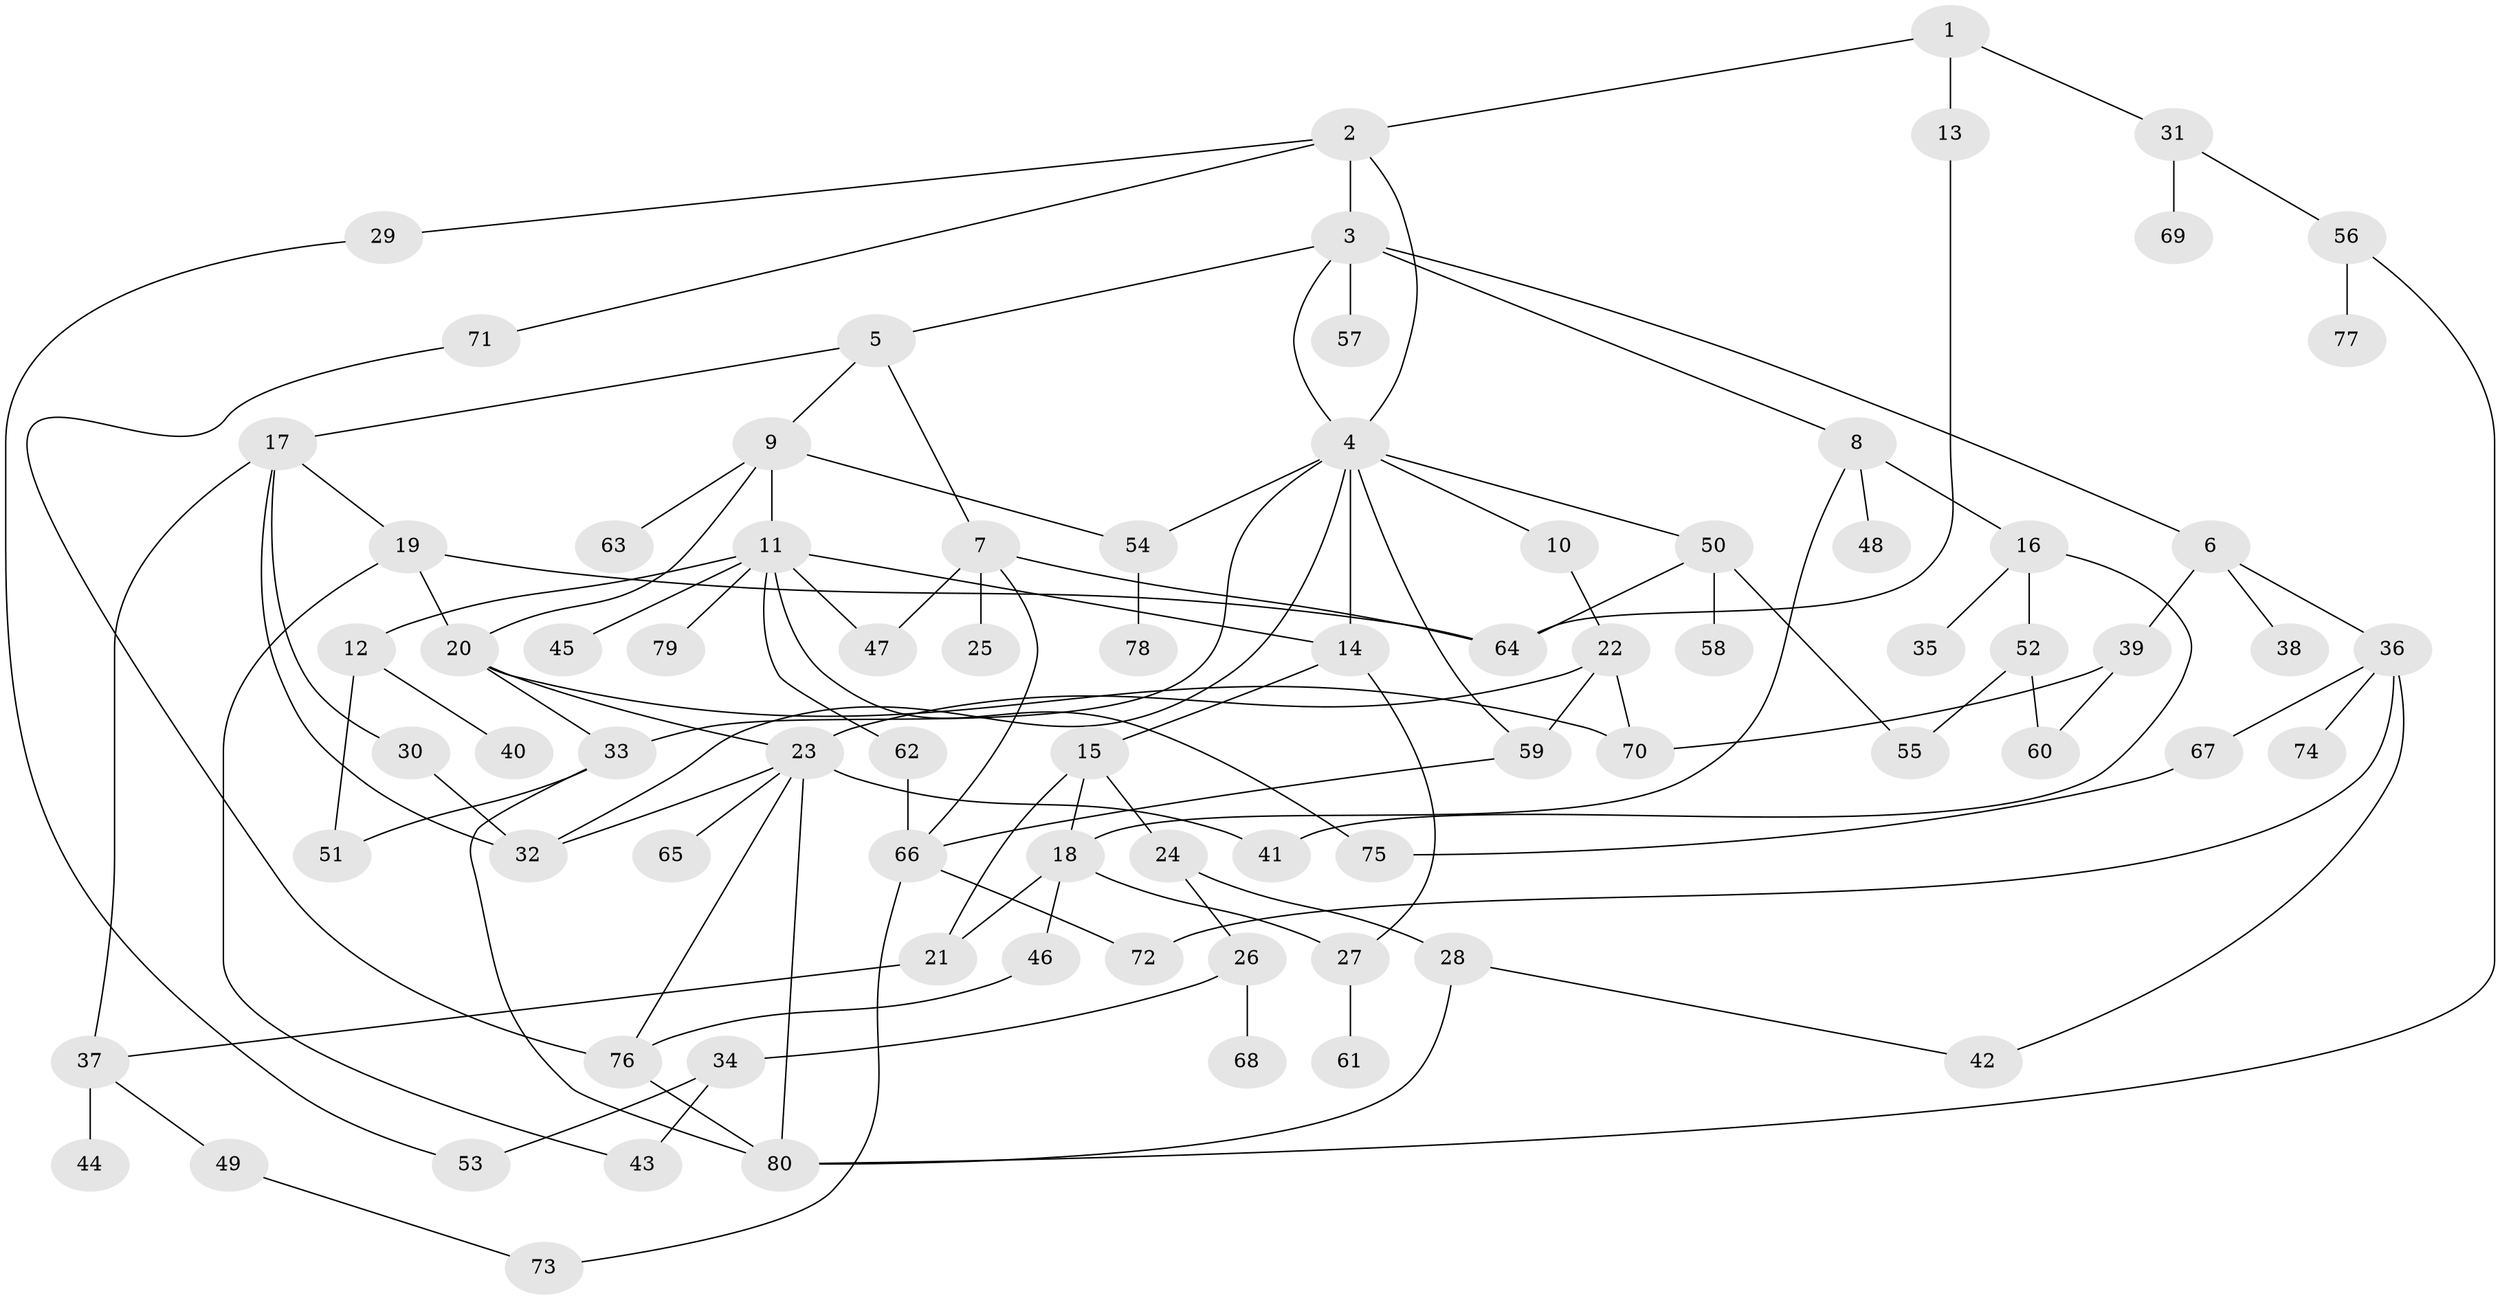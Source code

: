// coarse degree distribution, {2: 0.125, 3: 0.20833333333333334, 4: 0.08333333333333333, 1: 0.4583333333333333, 6: 0.041666666666666664, 7: 0.041666666666666664, 13: 0.041666666666666664}
// Generated by graph-tools (version 1.1) at 2025/45/03/04/25 21:45:28]
// undirected, 80 vertices, 117 edges
graph export_dot {
graph [start="1"]
  node [color=gray90,style=filled];
  1;
  2;
  3;
  4;
  5;
  6;
  7;
  8;
  9;
  10;
  11;
  12;
  13;
  14;
  15;
  16;
  17;
  18;
  19;
  20;
  21;
  22;
  23;
  24;
  25;
  26;
  27;
  28;
  29;
  30;
  31;
  32;
  33;
  34;
  35;
  36;
  37;
  38;
  39;
  40;
  41;
  42;
  43;
  44;
  45;
  46;
  47;
  48;
  49;
  50;
  51;
  52;
  53;
  54;
  55;
  56;
  57;
  58;
  59;
  60;
  61;
  62;
  63;
  64;
  65;
  66;
  67;
  68;
  69;
  70;
  71;
  72;
  73;
  74;
  75;
  76;
  77;
  78;
  79;
  80;
  1 -- 2;
  1 -- 13;
  1 -- 31;
  2 -- 3;
  2 -- 29;
  2 -- 71;
  2 -- 4;
  3 -- 4;
  3 -- 5;
  3 -- 6;
  3 -- 8;
  3 -- 57;
  4 -- 10;
  4 -- 33;
  4 -- 50;
  4 -- 54;
  4 -- 59;
  4 -- 14;
  4 -- 32;
  5 -- 7;
  5 -- 9;
  5 -- 17;
  6 -- 36;
  6 -- 38;
  6 -- 39;
  7 -- 25;
  7 -- 64;
  7 -- 66;
  7 -- 47;
  8 -- 16;
  8 -- 18;
  8 -- 48;
  9 -- 11;
  9 -- 20;
  9 -- 63;
  9 -- 54;
  10 -- 22;
  11 -- 12;
  11 -- 14;
  11 -- 45;
  11 -- 47;
  11 -- 62;
  11 -- 75;
  11 -- 79;
  12 -- 40;
  12 -- 51;
  13 -- 64;
  14 -- 15;
  14 -- 27;
  15 -- 21;
  15 -- 24;
  15 -- 18;
  16 -- 35;
  16 -- 41;
  16 -- 52;
  17 -- 19;
  17 -- 30;
  17 -- 37;
  17 -- 32;
  18 -- 27;
  18 -- 46;
  18 -- 21;
  19 -- 64;
  19 -- 43;
  19 -- 20;
  20 -- 23;
  20 -- 70;
  20 -- 33;
  21 -- 37;
  22 -- 59;
  22 -- 23;
  22 -- 70;
  23 -- 32;
  23 -- 65;
  23 -- 41;
  23 -- 80;
  23 -- 76;
  24 -- 26;
  24 -- 28;
  26 -- 34;
  26 -- 68;
  27 -- 61;
  28 -- 42;
  28 -- 80;
  29 -- 53;
  30 -- 32;
  31 -- 56;
  31 -- 69;
  33 -- 51;
  33 -- 80;
  34 -- 43;
  34 -- 53;
  36 -- 67;
  36 -- 72;
  36 -- 74;
  36 -- 42;
  37 -- 44;
  37 -- 49;
  39 -- 70;
  39 -- 60;
  46 -- 76;
  49 -- 73;
  50 -- 55;
  50 -- 58;
  50 -- 64;
  52 -- 60;
  52 -- 55;
  54 -- 78;
  56 -- 77;
  56 -- 80;
  59 -- 66;
  62 -- 66;
  66 -- 73;
  66 -- 72;
  67 -- 75;
  71 -- 76;
  76 -- 80;
}
